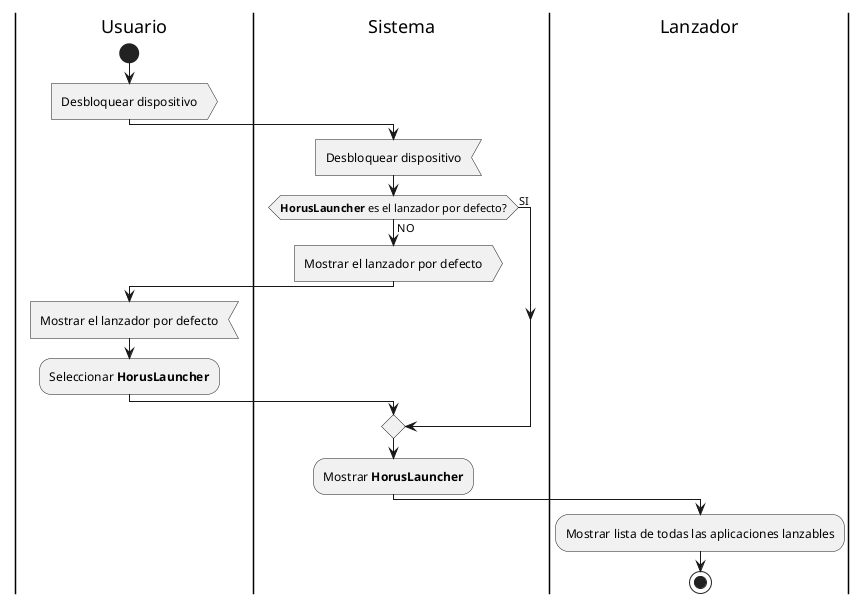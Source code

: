 
@startuml SLAL#17.activity.es

skinparam monochrome true

|Usuario|
start
:Desbloquear dispositivo>
|Sistema|
:Desbloquear dispositivo<
if (**HorusLauncher** es el lanzador por defecto?) then (SI)
else (NO)
    |Sistema|
    :Mostrar el lanzador por defecto>
    |Usuario|
    :Mostrar el lanzador por defecto<
    :Seleccionar **HorusLauncher**;
endif
|Sistema|
:Mostrar **HorusLauncher**;
|Lanzador|
:Mostrar lista de todas las aplicaciones lanzables;
|Lanzador|
stop

@enduml
